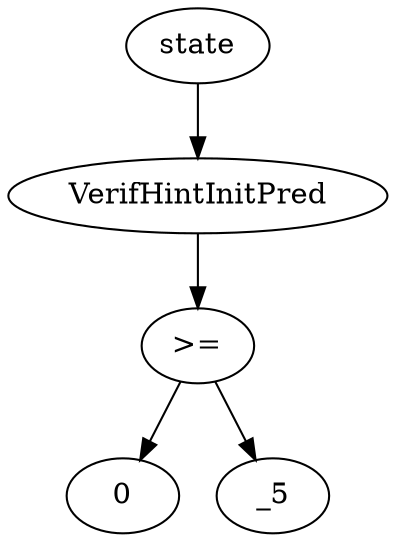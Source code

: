 digraph dag {
0 [label="state"];
1 [label="VerifHintInitPred"];
2 [label=">="];
3 [label="0"];
4 [label="_5"];
"0" -> "1"[label=""]
"1" -> "2"[label=""]
"2" -> "4"[label=""]
"2" -> "3"[label=""]
}
